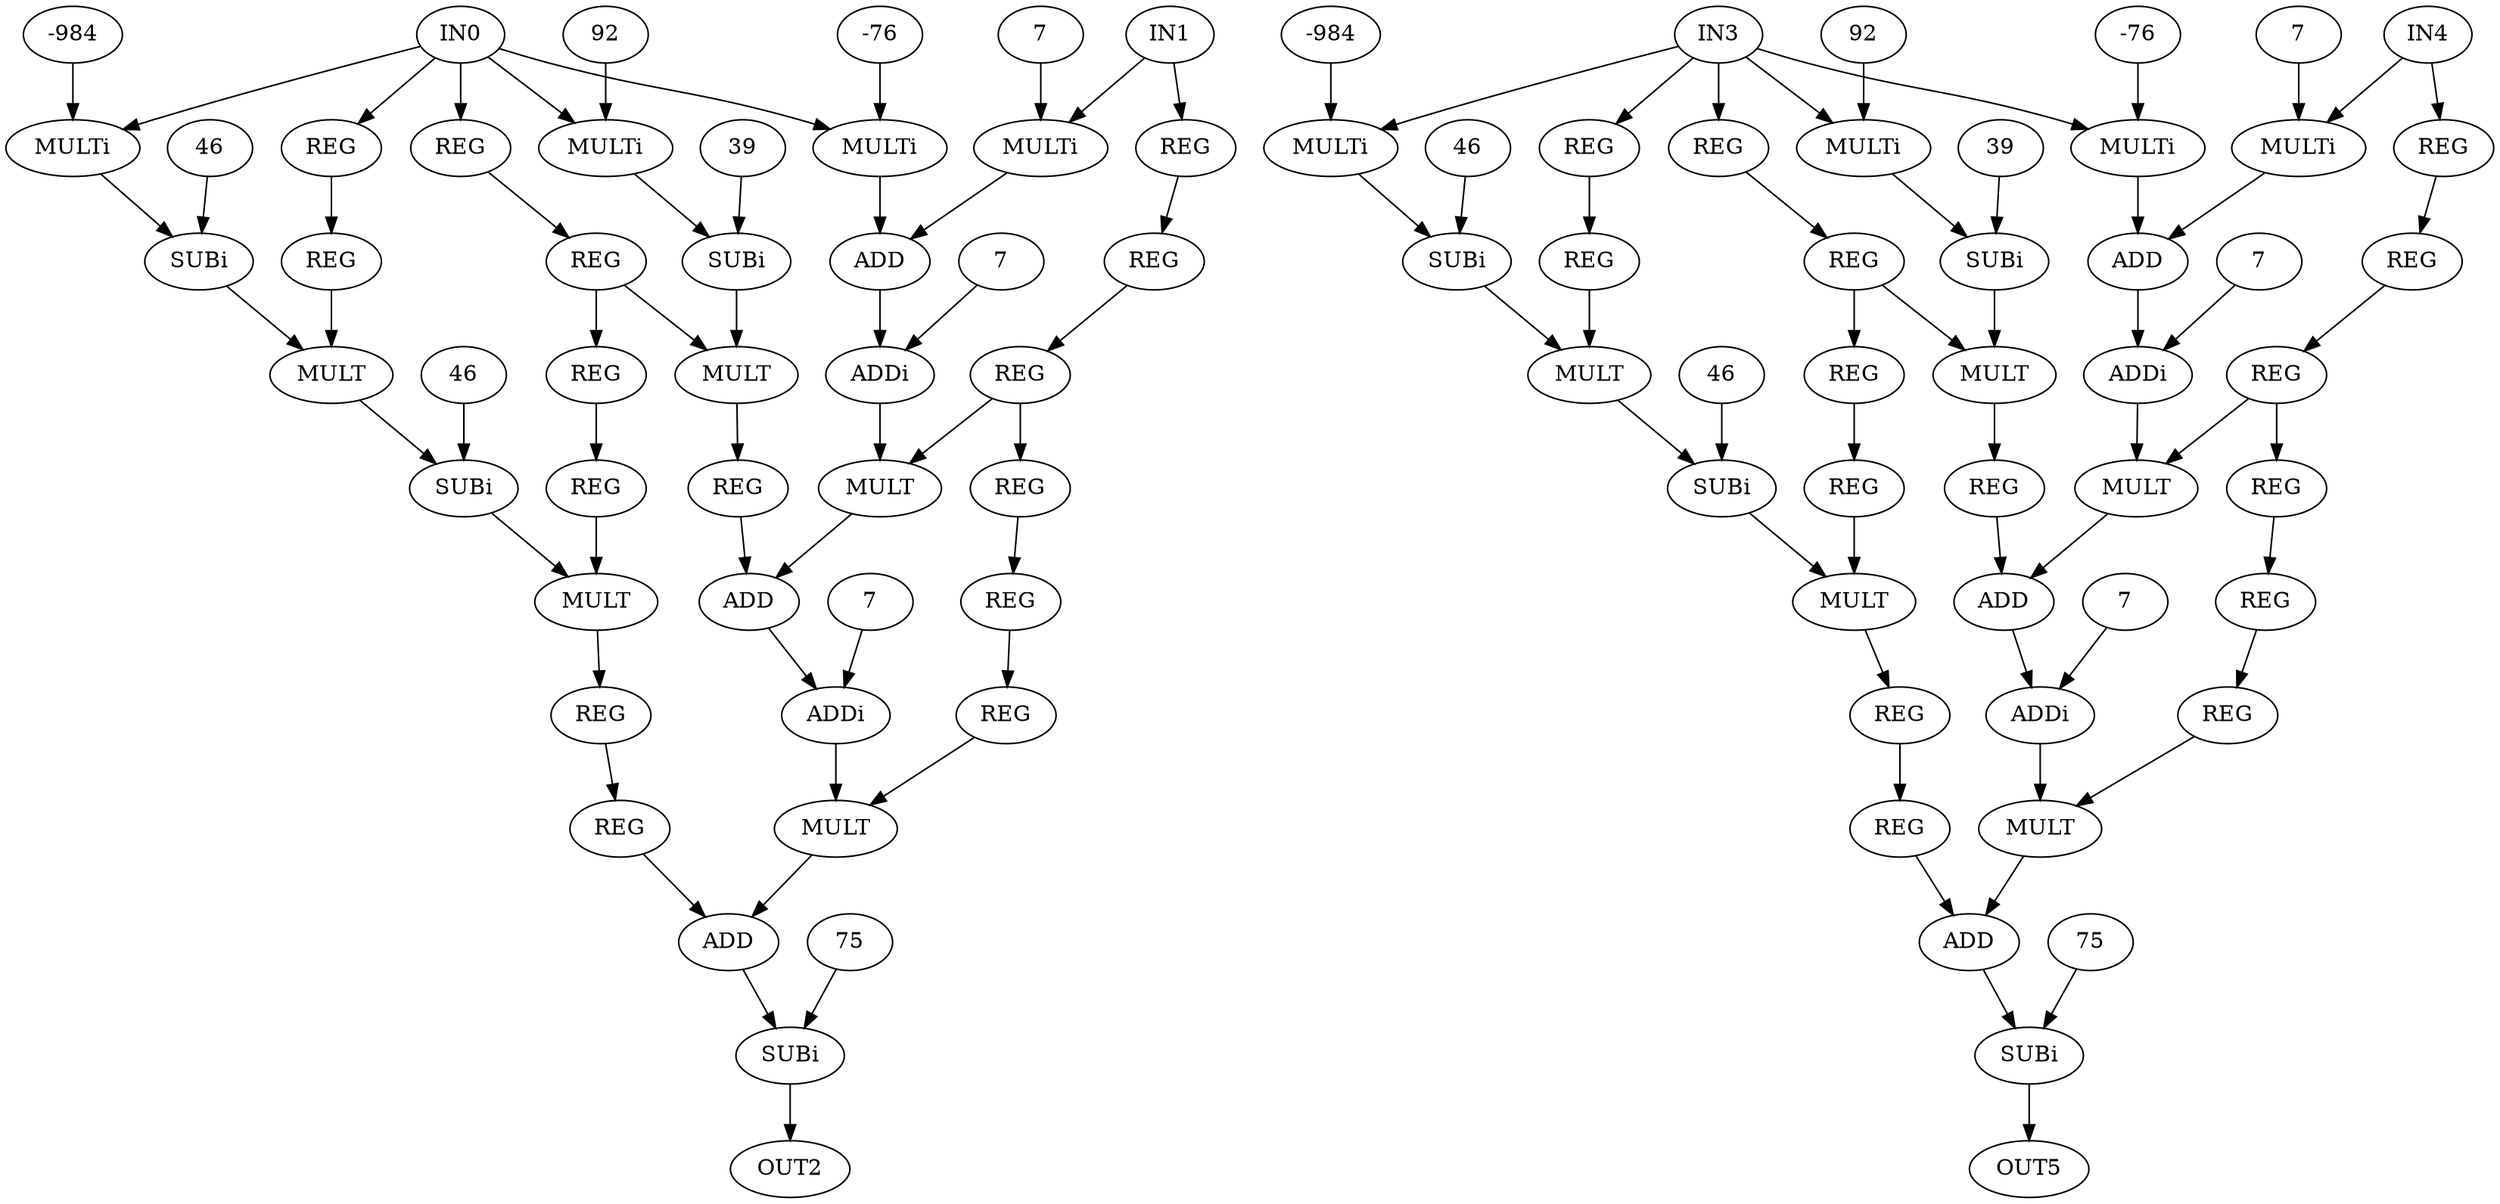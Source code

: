 digraph sgfilter{
 0 [ label = IN0 ]
 1 [ label = IN1 ]
 2 [ label = OUT2 ]
 3 [ label = IN3 ]
 4 [ label = IN4 ]
 5 [ label = OUT5 ]
 6 [ label = REG]
 7 [ label = REG]
 8 [ label = REG]
 9 [ label = REG]
 10 [ label = REG]
 11 [ label = REG]
 12 [ label = REG]
 13 [ label = REG]
 14 [ label = REG]
 15 [ label = REG]
 16 [ label = REG]
 17 [ label = REG]
 18 [ label = REG]
 19 [ label = REG]
 20 [ label = REG]
 21 [ label = MULTi, VALUE = 92]
 "21.92"[ label = 92 ]
 22 [ label = MULTi, VALUE = -984]
 "22.-984"[ label = -984 ]
 23 [ label = MULTi, VALUE = -76]
 "23.-76"[ label = -76 ]
 24 [ label = MULTi, VALUE = 7]
 "24.7"[ label = 7 ]
 25 [ label = SUBi, VALUE = 46]
 "25.46"[ label = 46 ]
 26 [ label = SUBi, VALUE = 39]
 "26.39"[ label = 39 ]
 27 [ label = ADD]
 28 [ label = MULT]
 29 [ label = MULT]
 30 [ label = ADDi, VALUE = 7]
 "30.7"[ label = 7 ]
 31 [ label = SUBi, VALUE = 46]
 "31.46"[ label = 46 ]
 32 [ label = MULT]
 33 [ label = MULT]
 34 [ label = ADD]
 35 [ label = ADDi, VALUE = 7]
 "35.7"[ label = 7 ]
 36 [ label = MULT]
 37 [ label = ADD]
 38 [ label = SUBi, VALUE = 75]
 "38.75"[ label = 75 ]
 39 [ label = REG]
 40 [ label = REG]
 41 [ label = REG]
 42 [ label = REG]
 43 [ label = REG]
 44 [ label = REG]
 45 [ label = REG]
 46 [ label = REG]
 47 [ label = REG]
 48 [ label = REG]
 49 [ label = REG]
 50 [ label = REG]
 51 [ label = REG]
 52 [ label = REG]
 53 [ label = REG]
 54 [ label = MULTi, VALUE = 92]
 "54.92"[ label = 92 ]
 55 [ label = MULTi, VALUE = -984]
 "55.-984"[ label = -984 ]
 56 [ label = MULTi, VALUE = -76]
 "56.-76"[ label = -76 ]
 57 [ label = MULTi, VALUE = 7]
 "57.7"[ label = 7 ]
 58 [ label = SUBi, VALUE = 46]
 "58.46"[ label = 46 ]
 59 [ label = SUBi, VALUE = 39]
 "59.39"[ label = 39 ]
 60 [ label = ADD]
 61 [ label = MULT]
 62 [ label = MULT]
 63 [ label = ADDi, VALUE = 7]
 "63.7"[ label = 7 ]
 64 [ label = SUBi, VALUE = 46]
 "64.46"[ label = 46 ]
 65 [ label = MULT]
 66 [ label = MULT]
 67 [ label = ADD]
 68 [ label = ADDi, VALUE = 7]
 "68.7"[ label = 7 ]
 69 [ label = MULT]
 70 [ label = ADD]
 71 [ label = SUBi, VALUE = 75]
 "71.75"[ label = 75 ]
 0 -> 21
 0 -> 22
 0 -> 23
 0 -> 16
 0 -> 6
 1 -> 24
 1 -> 10
 3 -> 54
 3 -> 55
 3 -> 56
 3 -> 49
 3 -> 39
 4 -> 57
 4 -> 43
 6 -> 7
 7 -> 8
 7 -> 29
 8 -> 9
 9 -> 33
 10 -> 11
 11 -> 12
 12 -> 13
 12 -> 32
 13 -> 14
 14 -> 15
 15 -> 36
 16 -> 17
 17 -> 28
 18 -> 34
 19 -> 20
 20 -> 37
 "21.92" -> 21
 21 -> 26
 "22.-984" -> 22
 22 -> 25
 "23.-76" -> 23
 23 -> 27
 "24.7" -> 24
 24 -> 27
 "25.46" -> 25
 25 -> 28
 "26.39" -> 26
 26 -> 29
 27 -> 30
 28 -> 31
 29 -> 18
 "30.7" -> 30
 30 -> 32
 "31.46" -> 31
 31 -> 33
 32 -> 34
 33 -> 19
 34 -> 35
 "35.7" -> 35
 35 -> 36
 36 -> 37
 37 -> 38
 "38.75" -> 38
 38 -> 2
 39 -> 40
 40 -> 41
 40 -> 62
 41 -> 42
 42 -> 66
 43 -> 44
 44 -> 45
 45 -> 46
 45 -> 65
 46 -> 47
 47 -> 48
 48 -> 69
 49 -> 50
 50 -> 61
 51 -> 67
 52 -> 53
 53 -> 70
 "54.92" -> 54
 54 -> 59
 "55.-984" -> 55
 55 -> 58
 "56.-76" -> 56
 56 -> 60
 "57.7" -> 57
 57 -> 60
 "58.46" -> 58
 58 -> 61
 "59.39" -> 59
 59 -> 62
 60 -> 63
 61 -> 64
 62 -> 51
 "63.7" -> 63
 63 -> 65
 "64.46" -> 64
 64 -> 66
 65 -> 67
 66 -> 52
 67 -> 68
 "68.7" -> 68
 68 -> 69
 69 -> 70
 70 -> 71
 "71.75" -> 71
 71 -> 5
}
